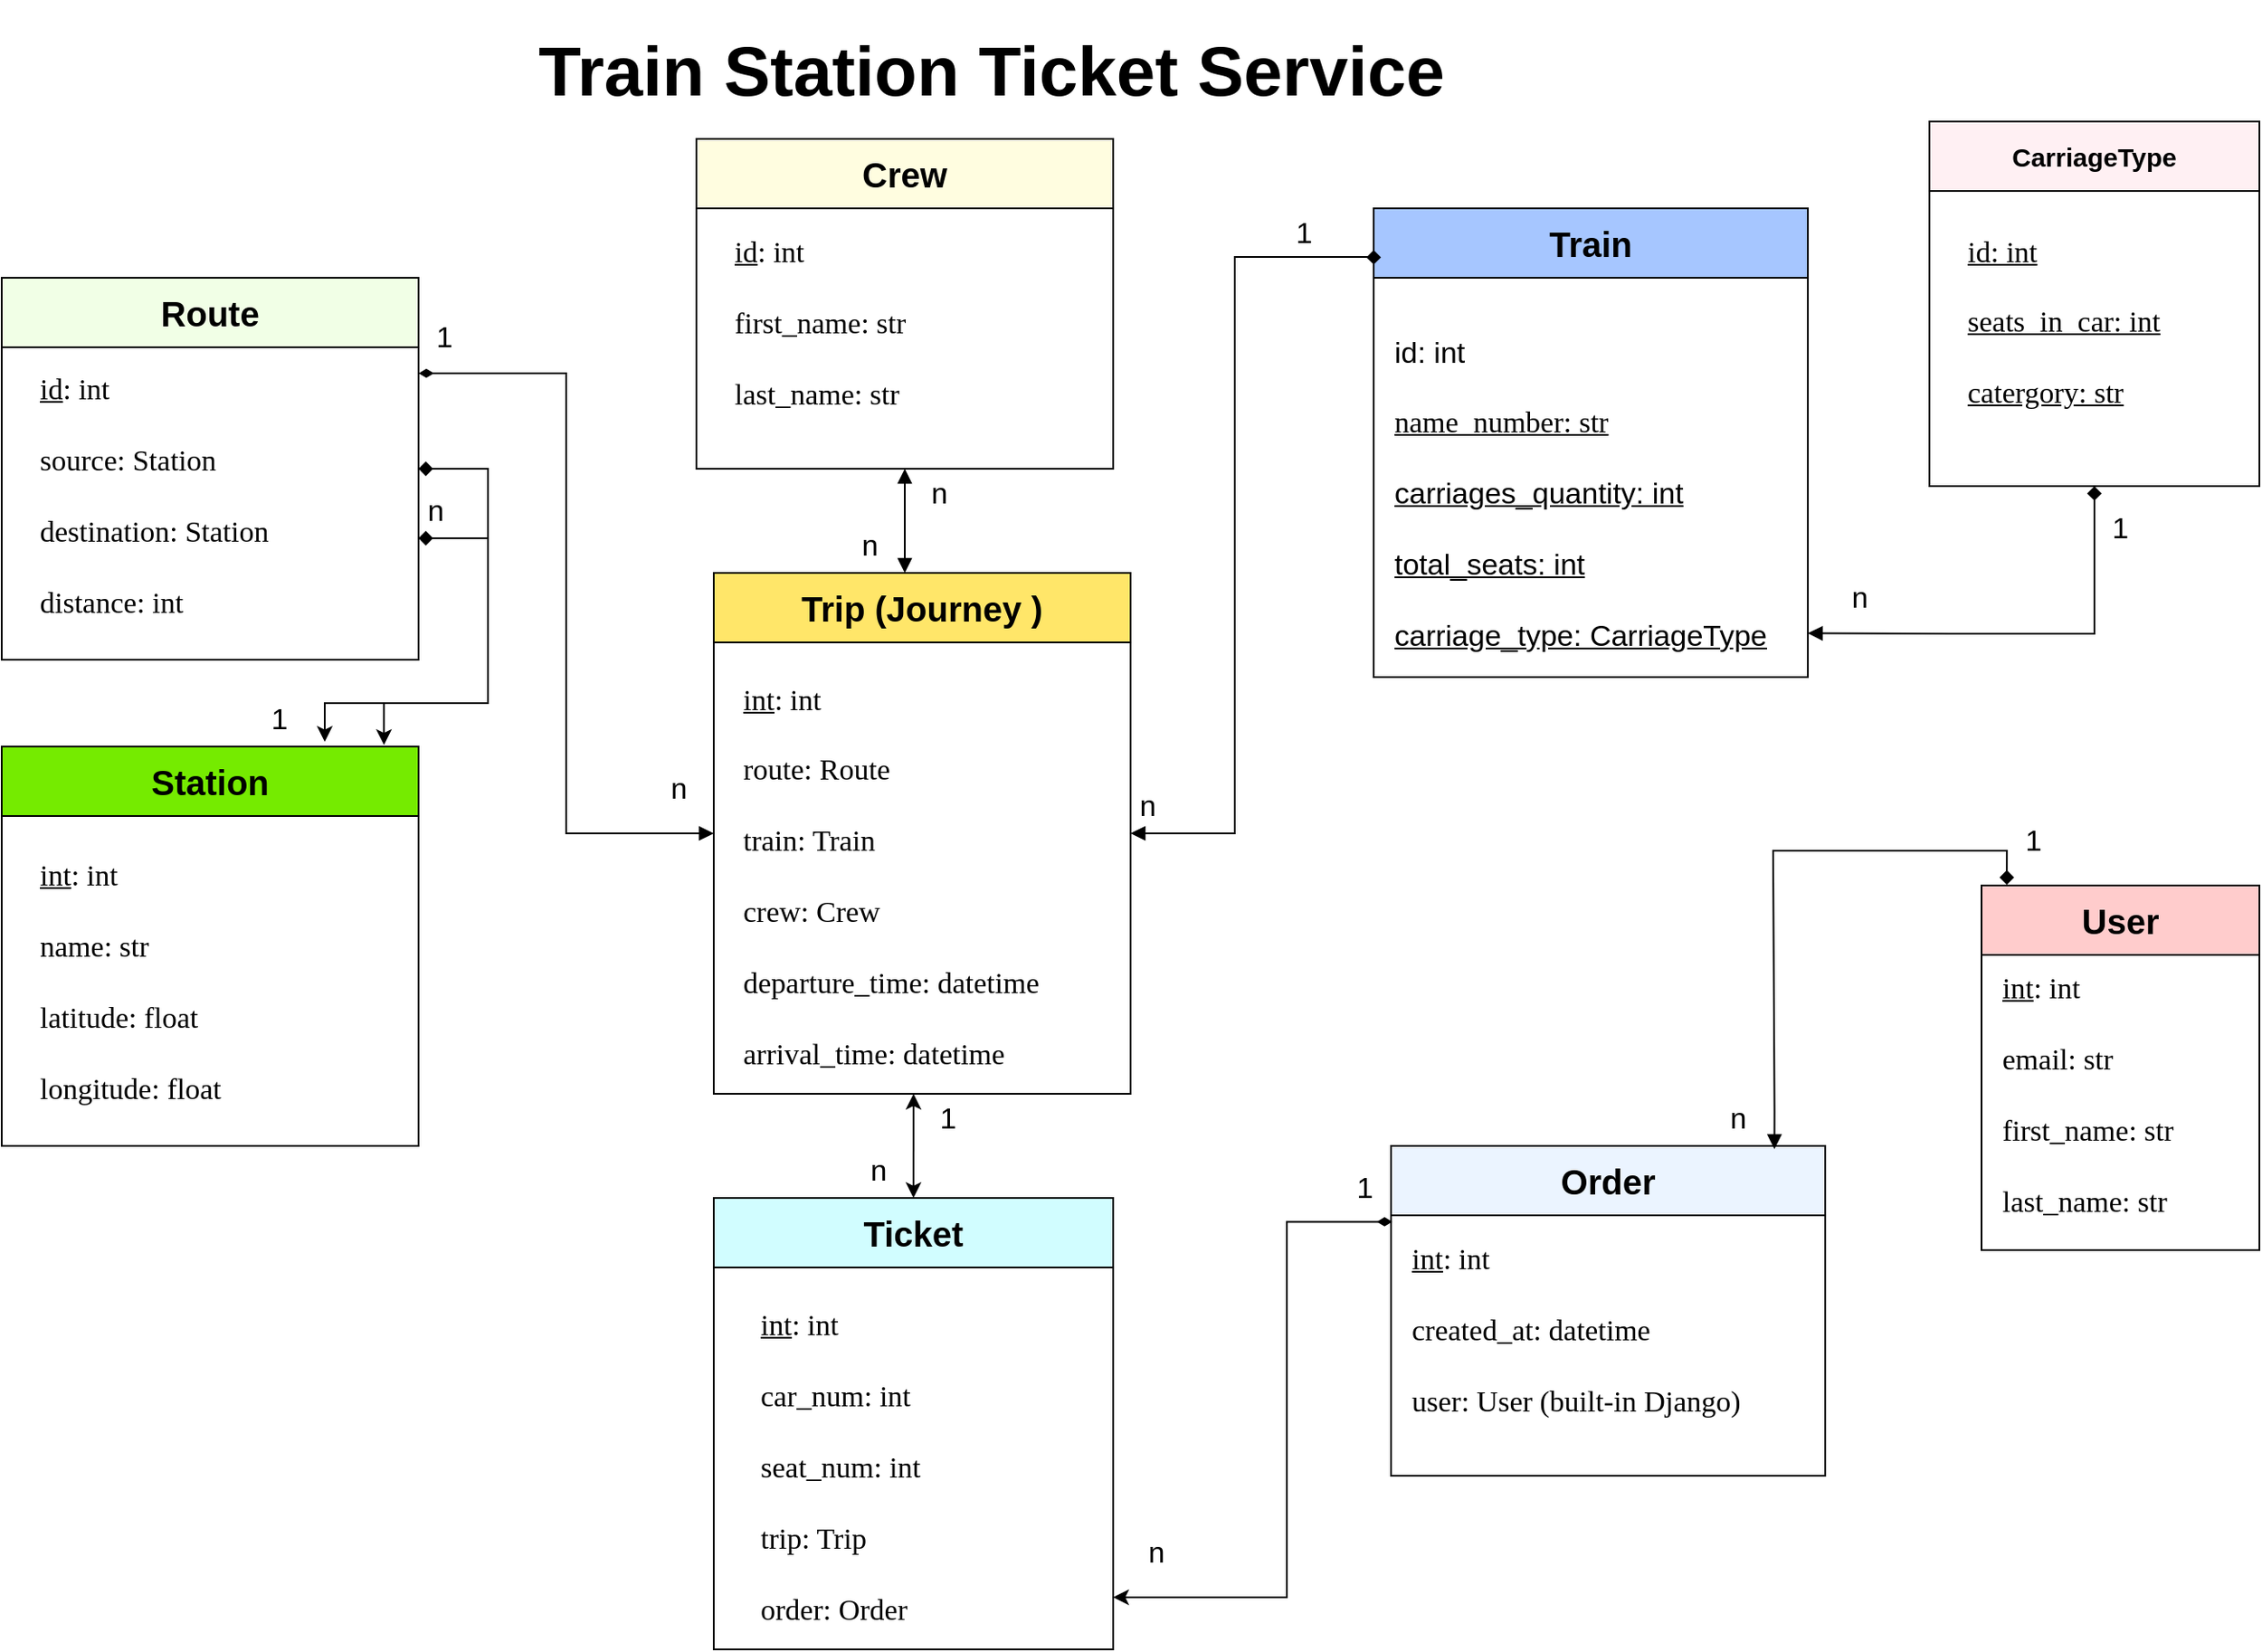 <mxfile version="26.0.16">
  <diagram name="Page-1" id="OVcS8Alv_T-uJs1jZaDE">
    <mxGraphModel dx="2206" dy="1086" grid="1" gridSize="10" guides="0" tooltips="1" connect="1" arrows="1" fold="1" page="1" pageScale="1" pageWidth="850" pageHeight="1100" background="none" math="0" shadow="0">
      <root>
        <mxCell id="0" />
        <mxCell id="1" parent="0" />
        <mxCell id="XHiDL_9w_AK1erUn259C-10" value="&lt;font style=&quot;font-size: 20px;&quot;&gt;Station&lt;/font&gt;" style="swimlane;whiteSpace=wrap;html=1;fontSize=15;startSize=40;fillColor=#75EB00;" parent="1" vertex="1">
          <mxGeometry x="110" y="440" width="240" height="230" as="geometry">
            <mxRectangle x="510" y="110" width="100" height="30" as="alternateBounds" />
          </mxGeometry>
        </mxCell>
        <mxCell id="XHiDL_9w_AK1erUn259C-11" value="&lt;div&gt;&lt;u&gt;int&lt;/u&gt;: int&lt;/div&gt;&lt;div&gt;&lt;span style=&quot;background-color: initial;&quot;&gt;&lt;br&gt;&lt;/span&gt;&lt;/div&gt;&lt;div&gt;&lt;span style=&quot;background-color: initial;&quot;&gt;name: str&lt;/span&gt;&lt;br&gt;&lt;/div&gt;&lt;div&gt;&lt;br&gt;&lt;/div&gt;&lt;div&gt;latitude: float&lt;/div&gt;&lt;div&gt;&lt;br&gt;&lt;/div&gt;&lt;div&gt;longitude: float&lt;/div&gt;" style="text;html=1;align=left;verticalAlign=bottom;resizable=0;points=[];autosize=1;strokeColor=none;fillColor=none;fontSize=17;horizontal=1;fontFamily=Tahoma;" parent="XHiDL_9w_AK1erUn259C-10" vertex="1">
          <mxGeometry x="20" y="50" width="140" height="160" as="geometry" />
        </mxCell>
        <mxCell id="PF9oNXmcux__Gt7PH8ks-85" style="edgeStyle=none;rounded=0;orthogonalLoop=1;jettySize=auto;html=1;startArrow=diamond;startFill=1;endArrow=block;endFill=1;entryX=1.023;entryY=0.799;entryDx=0;entryDy=0;entryPerimeter=0;exitX=0.5;exitY=1;exitDx=0;exitDy=0;" parent="1" edge="1" source="4">
          <mxGeometry relative="1" as="geometry">
            <mxPoint x="1150" y="374.75" as="targetPoint" />
            <mxPoint x="1320" y="330" as="sourcePoint" />
            <Array as="points">
              <mxPoint x="1315" y="375" />
              <mxPoint x="1234.48" y="375" />
            </Array>
          </mxGeometry>
        </mxCell>
        <mxCell id="4" value="CarriageType" style="swimlane;whiteSpace=wrap;html=1;fontSize=15;startSize=40;fillColor=#FFF0F3;" parent="1" vertex="1">
          <mxGeometry x="1220" y="80" width="190" height="210" as="geometry">
            <mxRectangle x="510" y="110" width="100" height="30" as="alternateBounds" />
          </mxGeometry>
        </mxCell>
        <mxCell id="5" value="&lt;div&gt;&lt;u&gt;id: int&lt;/u&gt;&lt;/div&gt;&lt;div&gt;&lt;u&gt;&lt;br&gt;&lt;/u&gt;&lt;/div&gt;&lt;div&gt;&lt;u&gt;seats_in_car: int&lt;/u&gt;&lt;/div&gt;&lt;div&gt;&lt;u&gt;&lt;br&gt;&lt;/u&gt;&lt;/div&gt;&lt;div&gt;&lt;u&gt;catergory: str&lt;/u&gt;&lt;/div&gt;&lt;div&gt;&lt;u&gt;&lt;br&gt;&lt;/u&gt;&lt;/div&gt;" style="text;html=1;align=left;verticalAlign=bottom;resizable=0;points=[];autosize=1;strokeColor=none;fillColor=none;fontSize=17;horizontal=1;fontFamily=Tahoma;" parent="4" vertex="1">
          <mxGeometry x="20" y="50" width="150" height="140" as="geometry" />
        </mxCell>
        <mxCell id="7" value="Train" style="swimlane;whiteSpace=wrap;html=1;fontSize=20;startSize=40;fillColor=#A6C6FF;" parent="1" vertex="1">
          <mxGeometry x="900" y="130" width="250" height="270" as="geometry">
            <mxRectangle x="510" y="110" width="100" height="30" as="alternateBounds" />
          </mxGeometry>
        </mxCell>
        <mxCell id="8" value="&lt;div align=&quot;left&quot;&gt;&lt;font face=&quot;Helvetica&quot;&gt;id: int&lt;/font&gt;&lt;/div&gt;&lt;div align=&quot;left&quot;&gt;&lt;font face=&quot;Helvetica&quot;&gt;&lt;br&gt;&lt;/font&gt;&lt;/div&gt;&lt;div align=&quot;left&quot;&gt;&lt;div&gt;&lt;u&gt;name_number: str&lt;/u&gt;&lt;/div&gt;&lt;div&gt;&lt;u&gt;&lt;br&gt;&lt;/u&gt;&lt;/div&gt;&lt;div&gt;&lt;u&gt;&lt;font face=&quot;Helvetica&quot;&gt;carriages_quantity: int&lt;/font&gt;&lt;/u&gt;&lt;/div&gt;&lt;div&gt;&lt;u&gt;&lt;font face=&quot;Helvetica&quot;&gt;&lt;br&gt;&lt;/font&gt;&lt;/u&gt;&lt;/div&gt;&lt;div&gt;&lt;font face=&quot;Helvetica&quot;&gt;&lt;u&gt;total_seats: int&lt;/u&gt;&lt;/font&gt;&lt;/div&gt;&lt;div&gt;&lt;u&gt;&lt;font face=&quot;Helvetica&quot;&gt;&lt;br&gt;&lt;/font&gt;&lt;/u&gt;&lt;/div&gt;&lt;div&gt;&lt;u&gt;&lt;font face=&quot;Helvetica&quot;&gt;carriage_type: CarriageType&lt;/font&gt;&lt;/u&gt;&lt;/div&gt;&lt;div&gt;&lt;u&gt;&lt;font face=&quot;Helvetica&quot;&gt;&lt;br&gt;&lt;/font&gt;&lt;/u&gt;&lt;/div&gt;&lt;div&gt;&lt;u&gt;&lt;font face=&quot;Helvetica&quot;&gt;&lt;br&gt;&lt;/font&gt;&lt;/u&gt;&lt;/div&gt;&lt;/div&gt;" style="text;html=1;align=left;verticalAlign=bottom;resizable=0;points=[];autosize=1;strokeColor=none;fillColor=none;fontSize=17;horizontal=1;fontFamily=Tahoma;" parent="7" vertex="1">
          <mxGeometry x="10" y="50" width="240" height="250" as="geometry" />
        </mxCell>
        <mxCell id="56" style="edgeStyle=orthogonalEdgeStyle;rounded=0;orthogonalLoop=1;jettySize=auto;html=1;exitX=1;exitY=0.25;exitDx=0;exitDy=0;entryX=0;entryY=0.5;entryDx=0;entryDy=0;startArrow=diamondThin;startFill=1;endArrow=block;endFill=1;" parent="1" source="17" target="33" edge="1">
          <mxGeometry relative="1" as="geometry">
            <mxPoint x="480" y="460" as="targetPoint" />
          </mxGeometry>
        </mxCell>
        <mxCell id="17" value="&lt;font style=&quot;font-size: 20px;&quot;&gt;Route&lt;/font&gt;" style="swimlane;whiteSpace=wrap;html=1;fontSize=15;startSize=40;movable=1;resizable=1;rotatable=1;deletable=1;editable=1;locked=0;connectable=1;fillColor=#F1FFE6;" parent="1" vertex="1">
          <mxGeometry x="110" y="170" width="240" height="220" as="geometry">
            <mxRectangle x="510" y="110" width="100" height="30" as="alternateBounds" />
          </mxGeometry>
        </mxCell>
        <mxCell id="18" value="&lt;div style=&quot;&quot;&gt;&lt;u&gt;id&lt;/u&gt;: int&lt;/div&gt;&lt;div style=&quot;&quot;&gt;&lt;br&gt;&lt;/div&gt;&lt;div style=&quot;&quot;&gt;source: Station&lt;/div&gt;&lt;div style=&quot;&quot;&gt;&lt;br&gt;&lt;/div&gt;&lt;div style=&quot;&quot;&gt;destination:&amp;nbsp;&lt;span style=&quot;background-color: initial;&quot;&gt;Station&lt;/span&gt;&lt;/div&gt;&lt;div style=&quot;&quot;&gt;&lt;br&gt;&lt;/div&gt;&lt;div style=&quot;&quot;&gt;distance: int&lt;/div&gt;" style="text;html=1;align=left;verticalAlign=bottom;resizable=1;points=[];autosize=1;strokeColor=none;fillColor=none;fontSize=17;horizontal=1;fontFamily=Tahoma;movable=1;rotatable=1;deletable=1;editable=1;locked=0;connectable=1;" parent="17" vertex="1">
          <mxGeometry x="20" y="40" width="170" height="160" as="geometry" />
        </mxCell>
        <mxCell id="50" style="edgeStyle=none;rounded=0;orthogonalLoop=1;jettySize=auto;html=1;exitX=0.5;exitY=1;exitDx=0;exitDy=0;startArrow=block;startFill=1;endArrow=block;endFill=1;" parent="1" source="29" edge="1">
          <mxGeometry relative="1" as="geometry">
            <mxPoint x="630" y="340" as="targetPoint" />
          </mxGeometry>
        </mxCell>
        <mxCell id="29" value="&lt;font style=&quot;font-size: 20px;&quot;&gt;Crew&lt;/font&gt;" style="swimlane;whiteSpace=wrap;html=1;fontSize=15;startSize=40;movable=1;resizable=1;rotatable=1;deletable=1;editable=1;locked=0;connectable=1;fillColor=#FFFDE0;" parent="1" vertex="1">
          <mxGeometry x="510" y="90" width="240" height="190" as="geometry">
            <mxRectangle x="510" y="110" width="100" height="30" as="alternateBounds" />
          </mxGeometry>
        </mxCell>
        <mxCell id="30" value="&lt;div style=&quot;&quot;&gt;&lt;u&gt;id&lt;/u&gt;: int&lt;/div&gt;&lt;div style=&quot;&quot;&gt;&lt;br&gt;&lt;/div&gt;&lt;div style=&quot;&quot;&gt;first_name: str&lt;/div&gt;&lt;div style=&quot;&quot;&gt;&lt;br&gt;&lt;/div&gt;&lt;div style=&quot;&quot;&gt;last_name: str&lt;/div&gt;" style="text;html=1;align=left;verticalAlign=bottom;resizable=1;points=[];autosize=1;strokeColor=none;fillColor=none;fontSize=17;horizontal=1;fontFamily=Tahoma;movable=1;rotatable=1;deletable=1;editable=1;locked=0;connectable=1;" parent="29" vertex="1">
          <mxGeometry x="20" y="40" width="130" height="120" as="geometry" />
        </mxCell>
        <mxCell id="33" value="&lt;font style=&quot;font-size: 20px;&quot;&gt;Trip (&lt;/font&gt;&lt;font style=&quot;font-size: 20px;&quot;&gt;Journey &lt;/font&gt;&lt;font style=&quot;font-size: 20px;&quot;&gt;)&lt;/font&gt;" style="swimlane;whiteSpace=wrap;html=1;fontSize=15;startSize=40;fillColor=#FFE669;" parent="1" vertex="1">
          <mxGeometry x="520" y="340" width="240" height="300" as="geometry">
            <mxRectangle x="510" y="110" width="100" height="30" as="alternateBounds" />
          </mxGeometry>
        </mxCell>
        <mxCell id="34" value="&lt;div&gt;&lt;u&gt;int&lt;/u&gt;: int&lt;/div&gt;&lt;div&gt;&lt;span style=&quot;background-color: initial;&quot;&gt;&lt;br&gt;&lt;/span&gt;&lt;/div&gt;&lt;div&gt;route: Route&lt;/div&gt;&lt;div&gt;&lt;br&gt;&lt;/div&gt;&lt;div&gt;train: Train&lt;/div&gt;&lt;div&gt;&lt;br&gt;&lt;/div&gt;&lt;div&gt;crew: Crew&lt;/div&gt;&lt;div&gt;&lt;br&gt;&lt;/div&gt;&lt;div&gt;departure_time: datetime&lt;/div&gt;&lt;div&gt;&lt;br&gt;&lt;/div&gt;&lt;div&gt;arrival_time: datetime&lt;/div&gt;" style="text;html=1;align=left;verticalAlign=bottom;resizable=0;points=[];autosize=1;strokeColor=none;fillColor=none;fontSize=17;horizontal=1;fontFamily=Tahoma;" parent="33" vertex="1">
          <mxGeometry x="15" y="50" width="220" height="240" as="geometry" />
        </mxCell>
        <mxCell id="47" style="edgeStyle=orthogonalEdgeStyle;rounded=0;orthogonalLoop=1;jettySize=auto;html=1;exitX=0.003;exitY=0.23;exitDx=0;exitDy=0;startArrow=diamondThin;startFill=1;exitPerimeter=0;strokeWidth=1;endSize=6;jumpSize=6;" parent="1" source="37" edge="1">
          <mxGeometry relative="1" as="geometry">
            <mxPoint x="750" y="930" as="targetPoint" />
            <Array as="points">
              <mxPoint x="850" y="714" />
              <mxPoint x="850" y="930" />
            </Array>
          </mxGeometry>
        </mxCell>
        <mxCell id="37" value="&lt;font style=&quot;font-size: 20px;&quot;&gt;Order&lt;/font&gt;" style="swimlane;whiteSpace=wrap;html=1;fontSize=15;startSize=40;fillColor=#EBF4FF;" parent="1" vertex="1">
          <mxGeometry x="910" y="670" width="250" height="190" as="geometry">
            <mxRectangle x="510" y="110" width="100" height="30" as="alternateBounds" />
          </mxGeometry>
        </mxCell>
        <mxCell id="38" value="&lt;div&gt;&lt;u&gt;int&lt;/u&gt;: int&lt;/div&gt;&lt;div&gt;&lt;span style=&quot;background-color: initial;&quot;&gt;&lt;br&gt;&lt;/span&gt;&lt;/div&gt;&lt;div&gt;created_at: datetime&lt;/div&gt;&lt;div&gt;&lt;br&gt;&lt;/div&gt;&lt;div&gt;user: User (built-in Django)&lt;/div&gt;" style="text;html=1;align=left;verticalAlign=bottom;resizable=0;points=[];autosize=1;strokeColor=none;fillColor=none;fontSize=17;horizontal=1;fontFamily=Tahoma;" parent="37" vertex="1">
          <mxGeometry x="10" y="40" width="230" height="120" as="geometry" />
        </mxCell>
        <mxCell id="42" value="&lt;font style=&quot;font-size: 17px;&quot;&gt;n&lt;/font&gt;" style="text;strokeColor=none;align=center;fillColor=none;html=1;verticalAlign=middle;whiteSpace=wrap;rounded=0;" parent="1" vertex="1">
          <mxGeometry x="1150" y="340" width="60" height="30" as="geometry" />
        </mxCell>
        <mxCell id="43" value="&lt;font style=&quot;font-size: 17px;&quot;&gt;1&lt;/font&gt;" style="text;strokeColor=none;align=center;fillColor=none;html=1;verticalAlign=middle;whiteSpace=wrap;rounded=0;" parent="1" vertex="1">
          <mxGeometry x="1320" y="300" width="20" height="30" as="geometry" />
        </mxCell>
        <mxCell id="48" value="&lt;font style=&quot;font-size: 17px;&quot;&gt;n&lt;/font&gt;" style="text;strokeColor=none;align=center;fillColor=none;html=1;verticalAlign=middle;whiteSpace=wrap;rounded=0;" parent="1" vertex="1">
          <mxGeometry x="760" y="890" width="30" height="30" as="geometry" />
        </mxCell>
        <mxCell id="49" value="&lt;font style=&quot;font-size: 17px;&quot;&gt;1&lt;/font&gt;" style="text;strokeColor=none;align=center;fillColor=none;html=1;verticalAlign=middle;whiteSpace=wrap;rounded=0;" parent="1" vertex="1">
          <mxGeometry x="880" y="680" width="30" height="30" as="geometry" />
        </mxCell>
        <mxCell id="51" value="&lt;font style=&quot;font-size: 17px;&quot;&gt;n&lt;/font&gt;" style="text;strokeColor=none;align=center;fillColor=none;html=1;verticalAlign=middle;whiteSpace=wrap;rounded=0;" parent="1" vertex="1">
          <mxGeometry x="630" y="280" width="40" height="30" as="geometry" />
        </mxCell>
        <mxCell id="52" value="&lt;font style=&quot;font-size: 17px;&quot;&gt;n&lt;/font&gt;" style="text;strokeColor=none;align=center;fillColor=none;html=1;verticalAlign=middle;whiteSpace=wrap;rounded=0;" parent="1" vertex="1">
          <mxGeometry x="580" y="310" width="60" height="30" as="geometry" />
        </mxCell>
        <mxCell id="53" style="edgeStyle=orthogonalEdgeStyle;rounded=0;orthogonalLoop=1;jettySize=auto;html=1;startArrow=diamond;startFill=1;endArrow=block;endFill=1;" parent="1" edge="1">
          <mxGeometry relative="1" as="geometry">
            <mxPoint x="760" y="490" as="targetPoint" />
            <Array as="points">
              <mxPoint x="900" y="158" />
              <mxPoint x="820" y="158" />
              <mxPoint x="820" y="490" />
            </Array>
            <mxPoint x="900" y="154" as="sourcePoint" />
          </mxGeometry>
        </mxCell>
        <mxCell id="54" value="&lt;font style=&quot;font-size: 17px;&quot;&gt;n&lt;/font&gt;" style="text;strokeColor=none;align=center;fillColor=none;html=1;verticalAlign=middle;whiteSpace=wrap;rounded=0;" parent="1" vertex="1">
          <mxGeometry x="740" y="460" width="60" height="30" as="geometry" />
        </mxCell>
        <mxCell id="55" value="&lt;font style=&quot;font-size: 17px;&quot;&gt;1&lt;/font&gt;" style="text;strokeColor=none;align=center;fillColor=none;html=1;verticalAlign=middle;whiteSpace=wrap;rounded=0;" parent="1" vertex="1">
          <mxGeometry x="830" y="130" width="60" height="30" as="geometry" />
        </mxCell>
        <mxCell id="57" value="&lt;font style=&quot;font-size: 17px;&quot;&gt;n&lt;/font&gt;" style="text;strokeColor=none;align=center;fillColor=none;html=1;verticalAlign=middle;whiteSpace=wrap;rounded=0;" parent="1" vertex="1">
          <mxGeometry x="490" y="450" width="20" height="30" as="geometry" />
        </mxCell>
        <mxCell id="58" value="&lt;font style=&quot;font-size: 17px;&quot;&gt;1&lt;/font&gt;" style="text;strokeColor=none;align=center;fillColor=none;html=1;verticalAlign=middle;whiteSpace=wrap;rounded=0;" parent="1" vertex="1">
          <mxGeometry x="350" y="190" width="30" height="30" as="geometry" />
        </mxCell>
        <mxCell id="61" style="edgeStyle=orthogonalEdgeStyle;rounded=0;orthogonalLoop=1;jettySize=auto;html=1;entryX=0.917;entryY=-0.004;entryDx=0;entryDy=0;entryPerimeter=0;elbow=vertical;startArrow=diamond;startFill=1;exitX=1;exitY=0.5;exitDx=0;exitDy=0;" parent="1" source="17" target="XHiDL_9w_AK1erUn259C-10" edge="1">
          <mxGeometry relative="1" as="geometry">
            <mxPoint x="360" y="280" as="sourcePoint" />
            <Array as="points">
              <mxPoint x="390" y="280" />
              <mxPoint x="390" y="415" />
              <mxPoint x="330" y="415" />
            </Array>
          </mxGeometry>
        </mxCell>
        <mxCell id="62" style="edgeStyle=orthogonalEdgeStyle;rounded=0;orthogonalLoop=1;jettySize=auto;html=1;entryX=0.775;entryY=-0.012;entryDx=0;entryDy=0;entryPerimeter=0;elbow=vertical;startArrow=diamond;startFill=1;" parent="1" target="XHiDL_9w_AK1erUn259C-10" edge="1">
          <mxGeometry relative="1" as="geometry">
            <mxPoint x="350" y="320" as="sourcePoint" />
            <Array as="points">
              <mxPoint x="350" y="320" />
              <mxPoint x="390" y="320" />
              <mxPoint x="390" y="415" />
              <mxPoint x="296" y="415" />
            </Array>
          </mxGeometry>
        </mxCell>
        <mxCell id="63" value="&lt;font style=&quot;font-size: 17px;&quot;&gt;n&lt;/font&gt;" style="text;strokeColor=none;align=center;fillColor=none;html=1;verticalAlign=middle;whiteSpace=wrap;rounded=0;" parent="1" vertex="1">
          <mxGeometry x="330" y="290" width="60" height="30" as="geometry" />
        </mxCell>
        <mxCell id="64" value="&lt;font style=&quot;font-size: 17px;&quot;&gt;1&lt;/font&gt;" style="text;strokeColor=none;align=center;fillColor=none;html=1;verticalAlign=middle;whiteSpace=wrap;rounded=0;" parent="1" vertex="1">
          <mxGeometry x="240" y="410" width="60" height="30" as="geometry" />
        </mxCell>
        <mxCell id="65" value="&lt;font size=&quot;1&quot; style=&quot;&quot;&gt;&lt;b style=&quot;font-size: 40px;&quot;&gt;Train Station Ticket Service&lt;/b&gt;&lt;/font&gt;" style="text;strokeColor=none;align=center;fillColor=none;html=1;verticalAlign=middle;whiteSpace=wrap;rounded=0;" parent="1" vertex="1">
          <mxGeometry x="360" y="10" width="640" height="80" as="geometry" />
        </mxCell>
        <mxCell id="67" value="&lt;font style=&quot;font-size: 17px;&quot;&gt;1&lt;/font&gt;" style="text;strokeColor=none;align=center;fillColor=none;html=1;verticalAlign=middle;whiteSpace=wrap;rounded=0;" parent="1" vertex="1">
          <mxGeometry x="640" y="640" width="30" height="30" as="geometry" />
        </mxCell>
        <mxCell id="68" value="&lt;font style=&quot;font-size: 17px;&quot;&gt;n&lt;/font&gt;" style="text;strokeColor=none;align=center;fillColor=none;html=1;verticalAlign=middle;whiteSpace=wrap;rounded=0;" parent="1" vertex="1">
          <mxGeometry x="600" y="670" width="30" height="30" as="geometry" />
        </mxCell>
        <mxCell id="VNAutp6f4j31fgJTZ2UO-76" style="edgeStyle=none;rounded=0;orthogonalLoop=1;jettySize=auto;html=1;exitX=0.5;exitY=0;exitDx=0;exitDy=0;startArrow=classic;startFill=1;" edge="1" parent="1" source="27">
          <mxGeometry relative="1" as="geometry">
            <mxPoint x="635.037" y="640" as="targetPoint" />
          </mxGeometry>
        </mxCell>
        <mxCell id="27" value="&lt;font style=&quot;font-size: 20px;&quot;&gt;Ticket&lt;/font&gt;" style="swimlane;whiteSpace=wrap;html=1;fontSize=15;startSize=40;fillColor=#D1FDFF;" parent="1" vertex="1">
          <mxGeometry x="520" y="700" width="230" height="260" as="geometry">
            <mxRectangle x="510" y="110" width="100" height="30" as="alternateBounds" />
          </mxGeometry>
        </mxCell>
        <mxCell id="28" value="&lt;div&gt;&lt;u&gt;int&lt;/u&gt;: int&lt;/div&gt;&lt;div&gt;&lt;span style=&quot;background-color: initial;&quot;&gt;&lt;br&gt;&lt;/span&gt;&lt;/div&gt;&lt;div&gt;car_num: int&lt;/div&gt;&lt;div&gt;&lt;br&gt;&lt;/div&gt;&lt;div&gt;seat_num: int&lt;/div&gt;&lt;div&gt;&lt;br&gt;&lt;/div&gt;&lt;div&gt;trip: Trip&lt;/div&gt;&lt;div&gt;&lt;br&gt;&lt;/div&gt;&lt;div&gt;order: Order&lt;/div&gt;" style="text;html=1;align=left;verticalAlign=bottom;resizable=0;points=[];autosize=1;strokeColor=none;fillColor=none;fontSize=17;horizontal=1;fontFamily=Tahoma;" parent="27" vertex="1">
          <mxGeometry x="25" y="50" width="130" height="200" as="geometry" />
        </mxCell>
        <mxCell id="71" value="&lt;font style=&quot;font-size: 20px;&quot;&gt;User&lt;/font&gt;" style="swimlane;whiteSpace=wrap;html=1;fontSize=15;startSize=40;fillColor=#FFCCCC;" parent="1" vertex="1">
          <mxGeometry x="1250" y="520" width="160" height="210" as="geometry">
            <mxRectangle x="510" y="110" width="100" height="30" as="alternateBounds" />
          </mxGeometry>
        </mxCell>
        <mxCell id="72" value="&lt;div&gt;&lt;u&gt;int&lt;/u&gt;: int&lt;/div&gt;&lt;div&gt;&lt;span style=&quot;background-color: initial;&quot;&gt;&lt;br&gt;&lt;/span&gt;&lt;/div&gt;&lt;div&gt;email: str&lt;/div&gt;&lt;div&gt;&lt;br&gt;&lt;/div&gt;&lt;div&gt;first_name: str&lt;/div&gt;&lt;div&gt;&lt;br&gt;&lt;/div&gt;&lt;div&gt;last_name: str&lt;/div&gt;" style="text;html=1;align=left;verticalAlign=bottom;resizable=0;points=[];autosize=1;strokeColor=none;fillColor=none;fontSize=17;horizontal=1;fontFamily=Tahoma;" parent="71" vertex="1">
          <mxGeometry x="10" y="35" width="130" height="160" as="geometry" />
        </mxCell>
        <mxCell id="73" style="edgeStyle=orthogonalEdgeStyle;rounded=0;orthogonalLoop=1;jettySize=auto;html=1;entryX=0.091;entryY=-0.002;entryDx=0;entryDy=0;entryPerimeter=0;startArrow=block;startFill=1;endArrow=diamond;endFill=1;exitX=0.883;exitY=0.01;exitDx=0;exitDy=0;exitPerimeter=0;" parent="1" source="37" target="71" edge="1">
          <mxGeometry relative="1" as="geometry">
            <mxPoint x="1130" y="650" as="sourcePoint" />
            <Array as="points">
              <mxPoint x="1131" y="650" />
              <mxPoint x="1130" y="500" />
              <mxPoint x="1265" y="500" />
            </Array>
          </mxGeometry>
        </mxCell>
        <mxCell id="74" value="&lt;font style=&quot;font-size: 17px;&quot;&gt;1&lt;/font&gt;" style="text;strokeColor=none;align=center;fillColor=none;html=1;verticalAlign=middle;whiteSpace=wrap;rounded=0;" parent="1" vertex="1">
          <mxGeometry x="1270" y="480" width="20" height="30" as="geometry" />
        </mxCell>
        <mxCell id="75" value="&lt;font style=&quot;font-size: 17px;&quot;&gt;n&lt;/font&gt;" style="text;strokeColor=none;align=center;fillColor=none;html=1;verticalAlign=middle;whiteSpace=wrap;rounded=0;" parent="1" vertex="1">
          <mxGeometry x="1090" y="640" width="40" height="30" as="geometry" />
        </mxCell>
      </root>
    </mxGraphModel>
  </diagram>
</mxfile>
